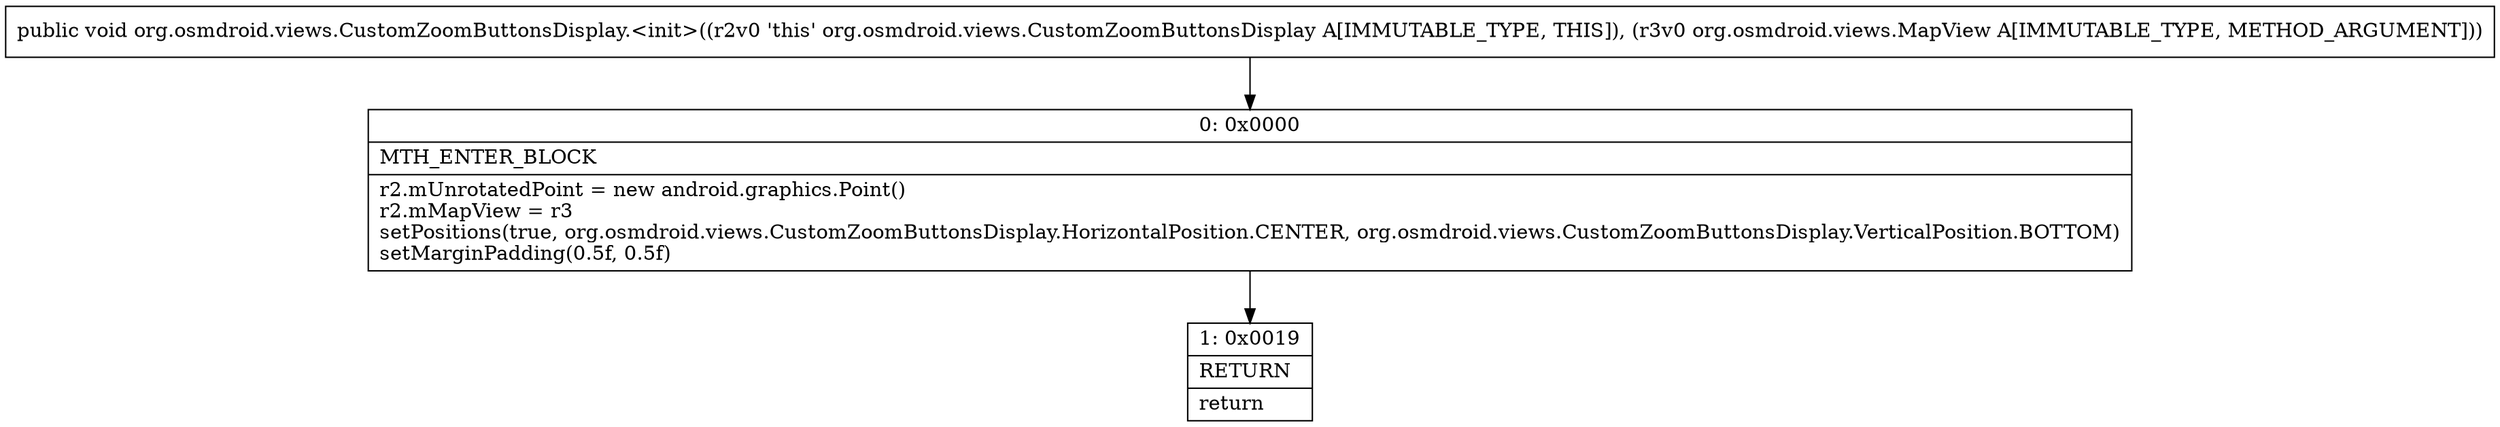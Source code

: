 digraph "CFG fororg.osmdroid.views.CustomZoomButtonsDisplay.\<init\>(Lorg\/osmdroid\/views\/MapView;)V" {
Node_0 [shape=record,label="{0\:\ 0x0000|MTH_ENTER_BLOCK\l|r2.mUnrotatedPoint = new android.graphics.Point()\lr2.mMapView = r3\lsetPositions(true, org.osmdroid.views.CustomZoomButtonsDisplay.HorizontalPosition.CENTER, org.osmdroid.views.CustomZoomButtonsDisplay.VerticalPosition.BOTTOM)\lsetMarginPadding(0.5f, 0.5f)\l}"];
Node_1 [shape=record,label="{1\:\ 0x0019|RETURN\l|return\l}"];
MethodNode[shape=record,label="{public void org.osmdroid.views.CustomZoomButtonsDisplay.\<init\>((r2v0 'this' org.osmdroid.views.CustomZoomButtonsDisplay A[IMMUTABLE_TYPE, THIS]), (r3v0 org.osmdroid.views.MapView A[IMMUTABLE_TYPE, METHOD_ARGUMENT])) }"];
MethodNode -> Node_0;
Node_0 -> Node_1;
}


